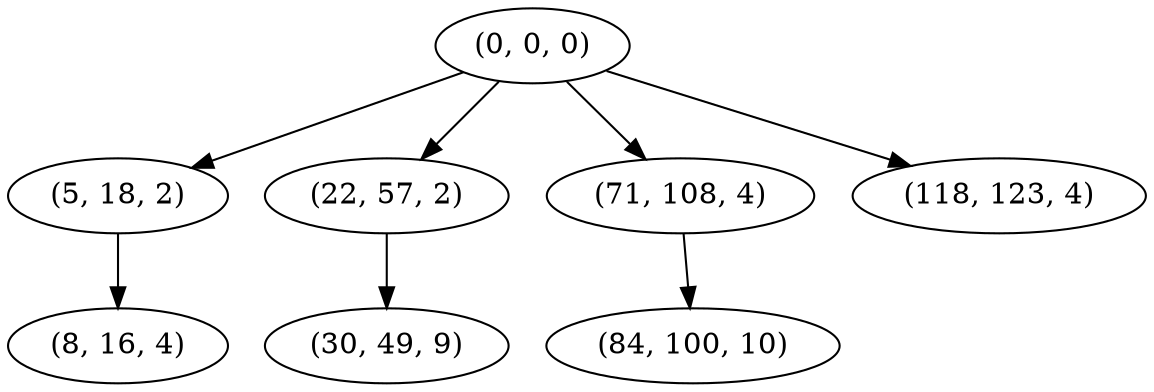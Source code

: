 digraph tree {
    "(0, 0, 0)";
    "(5, 18, 2)";
    "(8, 16, 4)";
    "(22, 57, 2)";
    "(30, 49, 9)";
    "(71, 108, 4)";
    "(84, 100, 10)";
    "(118, 123, 4)";
    "(0, 0, 0)" -> "(5, 18, 2)";
    "(0, 0, 0)" -> "(22, 57, 2)";
    "(0, 0, 0)" -> "(71, 108, 4)";
    "(0, 0, 0)" -> "(118, 123, 4)";
    "(5, 18, 2)" -> "(8, 16, 4)";
    "(22, 57, 2)" -> "(30, 49, 9)";
    "(71, 108, 4)" -> "(84, 100, 10)";
}
